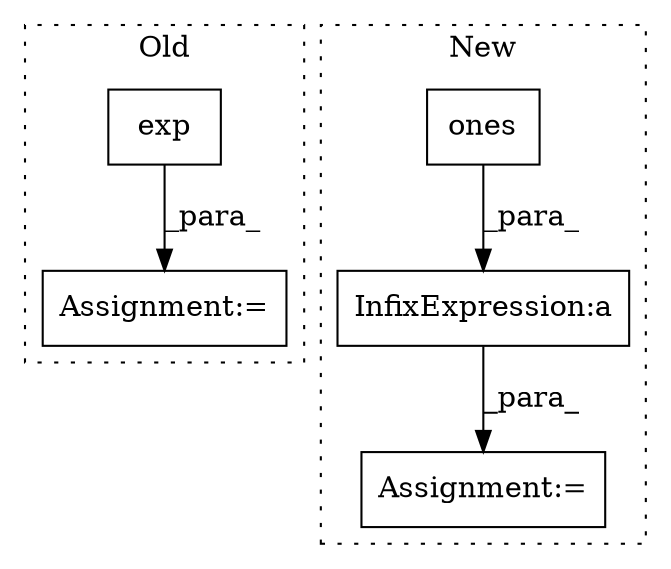 digraph G {
subgraph cluster0 {
1 [label="exp" a="32" s="4760,4766" l="4,1" shape="box"];
3 [label="Assignment:=" a="7" s="4723" l="1" shape="box"];
label = "Old";
style="dotted";
}
subgraph cluster1 {
2 [label="ones" a="32" s="4463,4470" l="5,1" shape="box"];
4 [label="InfixExpression:a" a="27" s="4471" l="3" shape="box"];
5 [label="Assignment:=" a="7" s="4427" l="1" shape="box"];
label = "New";
style="dotted";
}
1 -> 3 [label="_para_"];
2 -> 4 [label="_para_"];
4 -> 5 [label="_para_"];
}